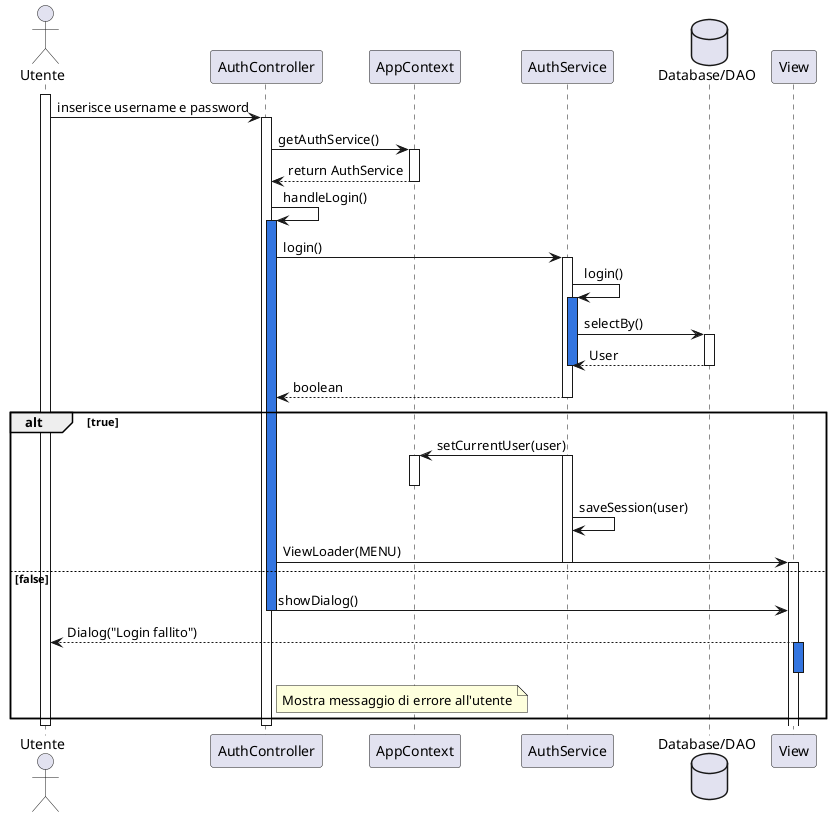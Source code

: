 @startuml
actor Utente
participant AuthController
participant AppContext
participant AuthService
database "Database/DAO" as DB
participant View

activate Utente
Utente -> AuthController : inserisce username e password
activate AuthController

AuthController -> AppContext : getAuthService()
activate AppContext
AppContext --> AuthController : return AuthService
deactivate AppContext

AuthController -> AuthController : handleLogin()
activate AuthController #3375E0
AuthController -> AuthService : login()
activate AuthService
AuthService -> AuthService : login()
activate AuthService #3375E0
AuthService -> DB : selectBy()

activate DB

DB --> AuthService : User
deactivate DB
deactivate AuthService

AuthService --> AuthController : boolean
deactivate AuthService

alt true
    AuthService -> AppContext : setCurrentUser(user)
    activate AuthService
    activate AppContext
    deactivate AppContext
    AuthService->AuthService: saveSession(user)
    AuthController -> View : ViewLoader(MENU)
    deactivate AuthService
    activate View
    deactivate View
else false
    AuthController -> View :  showDialog()
    deactivate AuthController
    View --> Utente : Dialog("Login fallito")
    note right of AuthController
        Mostra messaggio di errore all'utente
    end note
    activate View  #3375E0
    deactivate View
end

deactivate AuthService
deactivate AuthController
deactivate Utente
@enduml